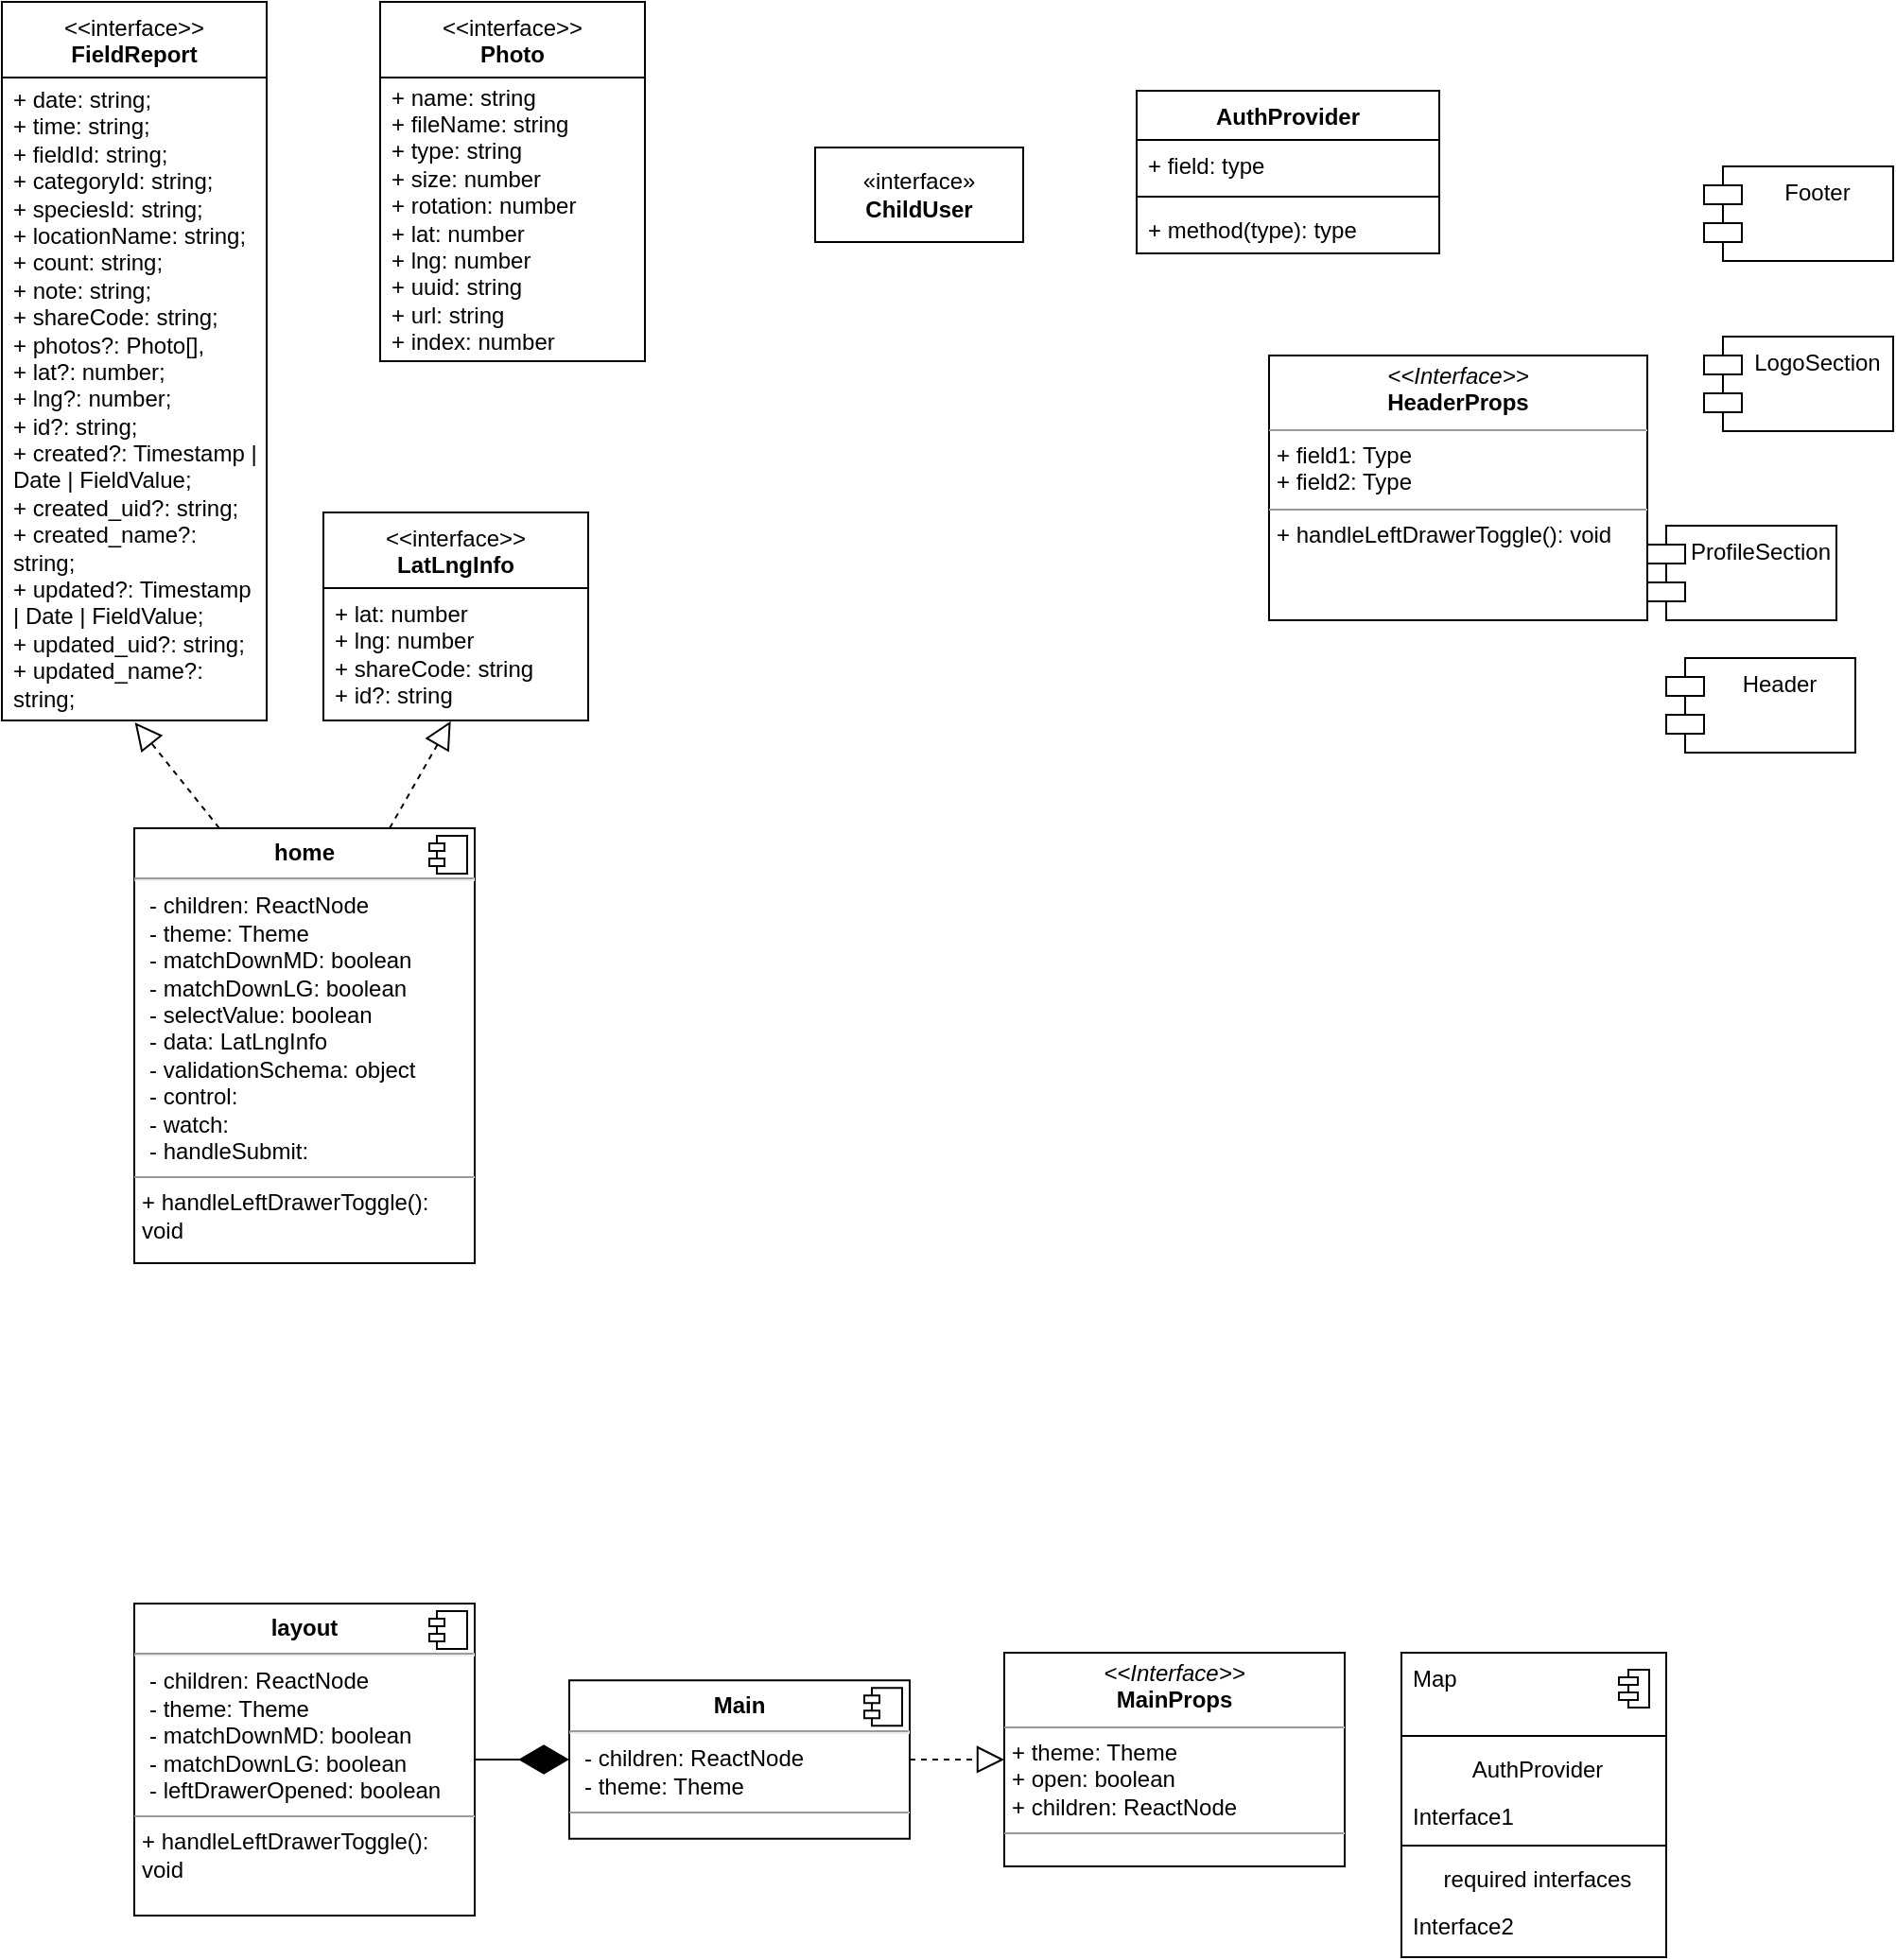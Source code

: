 <mxfile version="21.1.5" type="github">
  <diagram name="コンポーネント・クラス図" id="A0RFGYicWgXDQkOwgbv-">
    <mxGraphModel dx="1525" dy="1309" grid="1" gridSize="10" guides="1" tooltips="1" connect="1" arrows="1" fold="1" page="1" pageScale="1" pageWidth="1169" pageHeight="827" math="0" shadow="0">
      <root>
        <mxCell id="0" />
        <mxCell id="1" parent="0" />
        <mxCell id="_fHnPlDk8DKdOJCBfL9G-8" value="AuthProvider" style="swimlane;fontStyle=1;align=center;verticalAlign=top;childLayout=stackLayout;horizontal=1;startSize=26;horizontalStack=0;resizeParent=1;resizeParentMax=0;resizeLast=0;collapsible=1;marginBottom=0;whiteSpace=wrap;html=1;" vertex="1" parent="1">
          <mxGeometry x="680" y="80" width="160" height="86" as="geometry">
            <mxRectangle x="230" y="300" width="100" height="30" as="alternateBounds" />
          </mxGeometry>
        </mxCell>
        <mxCell id="_fHnPlDk8DKdOJCBfL9G-9" value="+ field: type" style="text;strokeColor=none;fillColor=none;align=left;verticalAlign=top;spacingLeft=4;spacingRight=4;overflow=hidden;rotatable=0;points=[[0,0.5],[1,0.5]];portConstraint=eastwest;whiteSpace=wrap;html=1;" vertex="1" parent="_fHnPlDk8DKdOJCBfL9G-8">
          <mxGeometry y="26" width="160" height="26" as="geometry" />
        </mxCell>
        <mxCell id="_fHnPlDk8DKdOJCBfL9G-10" value="" style="line;strokeWidth=1;fillColor=none;align=left;verticalAlign=middle;spacingTop=-1;spacingLeft=3;spacingRight=3;rotatable=0;labelPosition=right;points=[];portConstraint=eastwest;strokeColor=inherit;" vertex="1" parent="_fHnPlDk8DKdOJCBfL9G-8">
          <mxGeometry y="52" width="160" height="8" as="geometry" />
        </mxCell>
        <mxCell id="_fHnPlDk8DKdOJCBfL9G-11" value="+ method(type): type" style="text;strokeColor=none;fillColor=none;align=left;verticalAlign=top;spacingLeft=4;spacingRight=4;overflow=hidden;rotatable=0;points=[[0,0.5],[1,0.5]];portConstraint=eastwest;whiteSpace=wrap;html=1;" vertex="1" parent="_fHnPlDk8DKdOJCBfL9G-8">
          <mxGeometry y="60" width="160" height="26" as="geometry" />
        </mxCell>
        <mxCell id="_fHnPlDk8DKdOJCBfL9G-13" value="&lt;p style=&quot;margin:0px;margin-top:6px;text-align:center;&quot;&gt;&lt;b&gt;layout&lt;/b&gt;&lt;/p&gt;&lt;hr&gt;&lt;p style=&quot;border-color: var(--border-color); margin: 0px 0px 0px 8px;&quot;&gt;- children: ReactNode&lt;/p&gt;&lt;p style=&quot;border-color: var(--border-color); margin: 0px 0px 0px 8px;&quot;&gt;- theme: Theme&lt;/p&gt;&lt;p style=&quot;border-color: var(--border-color); margin: 0px 0px 0px 8px;&quot;&gt;- matchDownMD: boolean&lt;/p&gt;&lt;p style=&quot;border-color: var(--border-color); margin: 0px 0px 0px 8px;&quot;&gt;- matchDownLG: boolean&lt;/p&gt;&lt;p style=&quot;border-color: var(--border-color); margin: 0px 0px 0px 8px;&quot;&gt;- leftDrawerOpened: boolean&lt;/p&gt;&lt;hr style=&quot;border-color: var(--border-color);&quot; size=&quot;1&quot;&gt;&lt;p style=&quot;border-color: var(--border-color); margin: 0px 0px 0px 4px;&quot;&gt;+&amp;nbsp;handleLeftDrawerToggle(): void&lt;/p&gt;" style="align=left;overflow=fill;html=1;dropTarget=0;whiteSpace=wrap;" vertex="1" parent="1">
          <mxGeometry x="150" y="880" width="180" height="165" as="geometry" />
        </mxCell>
        <mxCell id="_fHnPlDk8DKdOJCBfL9G-14" value="" style="shape=component;jettyWidth=8;jettyHeight=4;" vertex="1" parent="_fHnPlDk8DKdOJCBfL9G-13">
          <mxGeometry x="1" width="20" height="20" relative="1" as="geometry">
            <mxPoint x="-24" y="4" as="offset" />
          </mxGeometry>
        </mxCell>
        <mxCell id="_fHnPlDk8DKdOJCBfL9G-15" value="" style="fontStyle=1;align=center;verticalAlign=top;childLayout=stackLayout;horizontal=1;horizontalStack=0;resizeParent=1;resizeParentMax=0;resizeLast=0;marginBottom=0;" vertex="1" parent="1">
          <mxGeometry x="820" y="906" width="140" height="161" as="geometry" />
        </mxCell>
        <mxCell id="_fHnPlDk8DKdOJCBfL9G-16" value="Map" style="html=1;align=left;spacingLeft=4;verticalAlign=top;strokeColor=none;fillColor=none;whiteSpace=wrap;" vertex="1" parent="_fHnPlDk8DKdOJCBfL9G-15">
          <mxGeometry width="140" height="40" as="geometry" />
        </mxCell>
        <mxCell id="_fHnPlDk8DKdOJCBfL9G-17" value="" style="shape=module;jettyWidth=10;jettyHeight=4;" vertex="1" parent="_fHnPlDk8DKdOJCBfL9G-16">
          <mxGeometry x="1" width="16" height="20" relative="1" as="geometry">
            <mxPoint x="-25" y="9" as="offset" />
          </mxGeometry>
        </mxCell>
        <mxCell id="_fHnPlDk8DKdOJCBfL9G-18" value="" style="line;strokeWidth=1;fillColor=none;align=left;verticalAlign=middle;spacingTop=-1;spacingLeft=3;spacingRight=3;rotatable=0;labelPosition=right;points=[];portConstraint=eastwest;" vertex="1" parent="_fHnPlDk8DKdOJCBfL9G-15">
          <mxGeometry y="40" width="140" height="8" as="geometry" />
        </mxCell>
        <mxCell id="_fHnPlDk8DKdOJCBfL9G-19" value="AuthProvider" style="html=1;align=center;spacingLeft=4;verticalAlign=top;strokeColor=none;fillColor=none;whiteSpace=wrap;" vertex="1" parent="_fHnPlDk8DKdOJCBfL9G-15">
          <mxGeometry y="48" width="140" height="25" as="geometry" />
        </mxCell>
        <mxCell id="_fHnPlDk8DKdOJCBfL9G-20" value="Interface1" style="html=1;align=left;spacingLeft=4;verticalAlign=top;strokeColor=none;fillColor=none;whiteSpace=wrap;" vertex="1" parent="_fHnPlDk8DKdOJCBfL9G-15">
          <mxGeometry y="73" width="140" height="25" as="geometry" />
        </mxCell>
        <mxCell id="_fHnPlDk8DKdOJCBfL9G-21" value="" style="line;strokeWidth=1;fillColor=none;align=left;verticalAlign=middle;spacingTop=-1;spacingLeft=3;spacingRight=3;rotatable=0;labelPosition=right;points=[];portConstraint=eastwest;" vertex="1" parent="_fHnPlDk8DKdOJCBfL9G-15">
          <mxGeometry y="98" width="140" height="8" as="geometry" />
        </mxCell>
        <mxCell id="_fHnPlDk8DKdOJCBfL9G-22" value="required interfaces" style="html=1;align=center;spacingLeft=4;verticalAlign=top;strokeColor=none;fillColor=none;whiteSpace=wrap;" vertex="1" parent="_fHnPlDk8DKdOJCBfL9G-15">
          <mxGeometry y="106" width="140" height="25" as="geometry" />
        </mxCell>
        <mxCell id="_fHnPlDk8DKdOJCBfL9G-23" value="Interface2" style="html=1;align=left;spacingLeft=4;verticalAlign=top;strokeColor=none;fillColor=none;whiteSpace=wrap;" vertex="1" parent="_fHnPlDk8DKdOJCBfL9G-15">
          <mxGeometry y="131" width="140" height="30" as="geometry" />
        </mxCell>
        <mxCell id="_fHnPlDk8DKdOJCBfL9G-32" value="«interface»&lt;br&gt;&lt;b&gt;ChildUser&lt;/b&gt;" style="html=1;whiteSpace=wrap;" vertex="1" parent="1">
          <mxGeometry x="510" y="110" width="110" height="50" as="geometry" />
        </mxCell>
        <mxCell id="_fHnPlDk8DKdOJCBfL9G-35" value="&lt;p style=&quot;margin:0px;margin-top:4px;text-align:center;&quot;&gt;&lt;i&gt;&amp;lt;&amp;lt;Interface&amp;gt;&amp;gt;&lt;/i&gt;&lt;br&gt;&lt;b style=&quot;border-color: var(--border-color);&quot;&gt;HeaderProps&lt;/b&gt;&lt;br&gt;&lt;/p&gt;&lt;hr size=&quot;1&quot;&gt;&lt;p style=&quot;margin:0px;margin-left:4px;&quot;&gt;+ field1: Type&lt;br&gt;+ field2: Type&lt;/p&gt;&lt;hr size=&quot;1&quot;&gt;&lt;p style=&quot;margin:0px;margin-left:4px;&quot;&gt;+ handleLeftDrawerToggle(): void&lt;br&gt;&lt;/p&gt;" style="verticalAlign=top;align=left;overflow=fill;fontSize=12;fontFamily=Helvetica;html=1;whiteSpace=wrap;" vertex="1" parent="1">
          <mxGeometry x="750" y="220" width="200" height="140" as="geometry" />
        </mxCell>
        <mxCell id="_fHnPlDk8DKdOJCBfL9G-36" value="Header" style="shape=module;align=left;spacingLeft=20;align=center;verticalAlign=top;whiteSpace=wrap;html=1;" vertex="1" parent="1">
          <mxGeometry x="960" y="380" width="100" height="50" as="geometry" />
        </mxCell>
        <mxCell id="_fHnPlDk8DKdOJCBfL9G-37" value="Footer" style="shape=module;align=left;spacingLeft=20;align=center;verticalAlign=top;whiteSpace=wrap;html=1;" vertex="1" parent="1">
          <mxGeometry x="980" y="120" width="100" height="50" as="geometry" />
        </mxCell>
        <mxCell id="_fHnPlDk8DKdOJCBfL9G-38" value="ProfileSection" style="shape=module;align=left;spacingLeft=20;align=center;verticalAlign=top;whiteSpace=wrap;html=1;" vertex="1" parent="1">
          <mxGeometry x="950" y="310" width="100" height="50" as="geometry" />
        </mxCell>
        <mxCell id="_fHnPlDk8DKdOJCBfL9G-39" value="LogoSection" style="shape=module;align=left;spacingLeft=20;align=center;verticalAlign=top;whiteSpace=wrap;html=1;" vertex="1" parent="1">
          <mxGeometry x="980" y="210" width="100" height="50" as="geometry" />
        </mxCell>
        <mxCell id="_fHnPlDk8DKdOJCBfL9G-47" value="&lt;p style=&quot;margin:0px;margin-top:4px;text-align:center;&quot;&gt;&lt;i&gt;&amp;lt;&amp;lt;Interface&amp;gt;&amp;gt;&lt;/i&gt;&lt;br&gt;&lt;b style=&quot;border-color: var(--border-color);&quot;&gt;MainProps&lt;/b&gt;&lt;br&gt;&lt;/p&gt;&lt;hr size=&quot;1&quot;&gt;&lt;p style=&quot;margin:0px;margin-left:4px;&quot;&gt;+ theme: Theme&lt;br&gt;+ open: boolean&lt;/p&gt;&lt;p style=&quot;margin:0px;margin-left:4px;&quot;&gt;+ children: ReactNode&lt;/p&gt;&lt;hr size=&quot;1&quot;&gt;&lt;p style=&quot;margin:0px;margin-left:4px;&quot;&gt;&lt;br&gt;&lt;/p&gt;" style="verticalAlign=top;align=left;overflow=fill;fontSize=12;fontFamily=Helvetica;html=1;whiteSpace=wrap;" vertex="1" parent="1">
          <mxGeometry x="610" y="906" width="180" height="112.99" as="geometry" />
        </mxCell>
        <mxCell id="_fHnPlDk8DKdOJCBfL9G-51" value="" style="endArrow=block;dashed=1;endFill=0;endSize=12;html=1;rounded=0;" edge="1" parent="1" source="_fHnPlDk8DKdOJCBfL9G-65" target="_fHnPlDk8DKdOJCBfL9G-47">
          <mxGeometry width="160" relative="1" as="geometry">
            <mxPoint x="550" y="1046.061" as="sourcePoint" />
            <mxPoint x="690" y="882.49" as="targetPoint" />
          </mxGeometry>
        </mxCell>
        <mxCell id="_fHnPlDk8DKdOJCBfL9G-52" value="" style="endArrow=diamondThin;endFill=1;endSize=24;html=1;rounded=0;exitX=1;exitY=0.5;exitDx=0;exitDy=0;entryX=0;entryY=0.5;entryDx=0;entryDy=0;" edge="1" parent="1" source="_fHnPlDk8DKdOJCBfL9G-13" target="_fHnPlDk8DKdOJCBfL9G-65">
          <mxGeometry width="160" relative="1" as="geometry">
            <mxPoint x="340" y="962.49" as="sourcePoint" />
            <mxPoint x="423.077" y="1042.49" as="targetPoint" />
          </mxGeometry>
        </mxCell>
        <mxCell id="_fHnPlDk8DKdOJCBfL9G-65" value="&lt;p style=&quot;margin:0px;margin-top:6px;text-align:center;&quot;&gt;&lt;b&gt;Main&lt;/b&gt;&lt;/p&gt;&lt;hr&gt;&lt;p style=&quot;border-color: var(--border-color); margin: 0px 0px 0px 8px;&quot;&gt;- children: ReactNode&lt;/p&gt;&lt;p style=&quot;border-color: var(--border-color); margin: 0px 0px 0px 8px;&quot;&gt;- theme: Theme&lt;/p&gt;&lt;hr style=&quot;border-color: var(--border-color);&quot; size=&quot;1&quot;&gt;&lt;p style=&quot;border-color: var(--border-color); margin: 0px 0px 0px 4px;&quot;&gt;&lt;br&gt;&lt;/p&gt;" style="align=left;overflow=fill;html=1;dropTarget=0;whiteSpace=wrap;" vertex="1" parent="1">
          <mxGeometry x="380" y="920.62" width="180" height="83.75" as="geometry" />
        </mxCell>
        <mxCell id="_fHnPlDk8DKdOJCBfL9G-66" value="" style="shape=component;jettyWidth=8;jettyHeight=4;" vertex="1" parent="_fHnPlDk8DKdOJCBfL9G-65">
          <mxGeometry x="1" width="20" height="20" relative="1" as="geometry">
            <mxPoint x="-24" y="4" as="offset" />
          </mxGeometry>
        </mxCell>
        <mxCell id="_fHnPlDk8DKdOJCBfL9G-69" value="&lt;p style=&quot;margin:0px;margin-top:6px;text-align:center;&quot;&gt;&lt;b&gt;home&lt;/b&gt;&lt;/p&gt;&lt;hr&gt;&lt;p style=&quot;border-color: var(--border-color); margin: 0px 0px 0px 8px;&quot;&gt;- children: ReactNode&lt;/p&gt;&lt;p style=&quot;border-color: var(--border-color); margin: 0px 0px 0px 8px;&quot;&gt;- theme: Theme&lt;/p&gt;&lt;p style=&quot;border-color: var(--border-color); margin: 0px 0px 0px 8px;&quot;&gt;- matchDownMD: boolean&lt;/p&gt;&lt;p style=&quot;border-color: var(--border-color); margin: 0px 0px 0px 8px;&quot;&gt;- matchDownLG: boolean&lt;/p&gt;&lt;p style=&quot;border-color: var(--border-color); margin: 0px 0px 0px 8px;&quot;&gt;- selectValue: boolean&lt;/p&gt;&lt;p style=&quot;border-color: var(--border-color); margin: 0px 0px 0px 8px;&quot;&gt;- data: LatLngInfo&lt;/p&gt;&lt;p style=&quot;border-color: var(--border-color); margin: 0px 0px 0px 8px;&quot;&gt;- validationSchema: object&lt;/p&gt;&lt;p style=&quot;border-color: var(--border-color); margin: 0px 0px 0px 8px;&quot;&gt;- control:&amp;nbsp;&lt;/p&gt;&lt;p style=&quot;border-color: var(--border-color); margin: 0px 0px 0px 8px;&quot;&gt;- watch:&amp;nbsp;&lt;/p&gt;&lt;p style=&quot;border-color: var(--border-color); margin: 0px 0px 0px 8px;&quot;&gt;- handleSubmit:&amp;nbsp;&lt;/p&gt;&lt;hr style=&quot;border-color: var(--border-color);&quot; size=&quot;1&quot;&gt;&lt;p style=&quot;border-color: var(--border-color); margin: 0px 0px 0px 4px;&quot;&gt;+&amp;nbsp;handleLeftDrawerToggle(): void&lt;/p&gt;" style="align=left;overflow=fill;html=1;dropTarget=0;whiteSpace=wrap;" vertex="1" parent="1">
          <mxGeometry x="150" y="470" width="180" height="230" as="geometry" />
        </mxCell>
        <mxCell id="_fHnPlDk8DKdOJCBfL9G-70" value="" style="shape=component;jettyWidth=8;jettyHeight=4;" vertex="1" parent="_fHnPlDk8DKdOJCBfL9G-69">
          <mxGeometry x="1" width="20" height="20" relative="1" as="geometry">
            <mxPoint x="-24" y="4" as="offset" />
          </mxGeometry>
        </mxCell>
        <mxCell id="_fHnPlDk8DKdOJCBfL9G-71" value="&amp;lt;&amp;lt;interface&amp;gt;&amp;gt;&lt;br&gt;&lt;b&gt;Photo&lt;/b&gt;" style="swimlane;fontStyle=0;align=center;verticalAlign=top;childLayout=stackLayout;horizontal=1;startSize=40;horizontalStack=0;resizeParent=1;resizeParentMax=0;resizeLast=0;collapsible=0;marginBottom=0;html=1;whiteSpace=wrap;" vertex="1" parent="1">
          <mxGeometry x="280" y="33" width="140" height="190" as="geometry" />
        </mxCell>
        <mxCell id="_fHnPlDk8DKdOJCBfL9G-72" value="+ name: string&lt;br&gt;+ fileName: string&lt;br&gt;+ type: string&lt;br&gt;+ size: number&lt;br&gt;+ rotation: number&lt;br&gt;+ lat: number&lt;br&gt;+ lng: number&lt;br&gt;+ uuid: string&lt;br&gt;+ url: string&lt;br&gt;+ index: number" style="text;html=1;strokeColor=none;fillColor=none;align=left;verticalAlign=middle;spacingLeft=4;spacingRight=4;overflow=hidden;rotatable=0;points=[[0,0.5],[1,0.5]];portConstraint=eastwest;whiteSpace=wrap;" vertex="1" parent="_fHnPlDk8DKdOJCBfL9G-71">
          <mxGeometry y="40" width="140" height="150" as="geometry" />
        </mxCell>
        <mxCell id="_fHnPlDk8DKdOJCBfL9G-73" value="&amp;lt;&amp;lt;interface&amp;gt;&amp;gt;&lt;br&gt;&lt;b&gt;FieldReport&lt;/b&gt;" style="swimlane;fontStyle=0;align=center;verticalAlign=top;childLayout=stackLayout;horizontal=1;startSize=40;horizontalStack=0;resizeParent=1;resizeParentMax=0;resizeLast=0;collapsible=0;marginBottom=0;html=1;whiteSpace=wrap;" vertex="1" parent="1">
          <mxGeometry x="80" y="33" width="140" height="380" as="geometry" />
        </mxCell>
        <mxCell id="_fHnPlDk8DKdOJCBfL9G-74" value="&lt;div&gt;+ date: string;&lt;/div&gt;&lt;div&gt;+ time: string;&lt;/div&gt;&lt;div&gt;+ fieldId: string;&lt;/div&gt;&lt;div&gt;+ categoryId: string;&lt;/div&gt;&lt;div&gt;+ speciesId: string;&lt;/div&gt;&lt;div&gt;+ locationName: string;&lt;/div&gt;&lt;div&gt;+ count: string;&lt;/div&gt;&lt;div&gt;+ note: string;&lt;/div&gt;&lt;div&gt;+ shareCode: string;&lt;/div&gt;&lt;div&gt;+ photos?: Photo[],&lt;/div&gt;&lt;div&gt;+ lat?: number;&lt;/div&gt;&lt;div&gt;+ lng?: number;&lt;/div&gt;&lt;div&gt;+ id?: string;&lt;/div&gt;&lt;div&gt;+ created?: Timestamp | Date | FieldValue;&lt;/div&gt;&lt;div&gt;+ created_uid?: string;&lt;/div&gt;&lt;div&gt;+ created_name?: string;&lt;/div&gt;&lt;div&gt;+ updated?: Timestamp | Date | FieldValue;&lt;/div&gt;&lt;div&gt;+ updated_uid?: string;&lt;/div&gt;&lt;div&gt;+ updated_name?: string;&lt;/div&gt;" style="text;html=1;strokeColor=none;fillColor=none;align=left;verticalAlign=middle;spacingLeft=4;spacingRight=4;overflow=hidden;rotatable=0;points=[[0,0.5],[1,0.5]];portConstraint=eastwest;whiteSpace=wrap;" vertex="1" parent="_fHnPlDk8DKdOJCBfL9G-73">
          <mxGeometry y="40" width="140" height="340" as="geometry" />
        </mxCell>
        <mxCell id="_fHnPlDk8DKdOJCBfL9G-84" value="" style="endArrow=block;dashed=1;endFill=0;endSize=12;html=1;rounded=0;exitX=0.25;exitY=0;exitDx=0;exitDy=0;entryX=0.502;entryY=1.003;entryDx=0;entryDy=0;entryPerimeter=0;" edge="1" parent="1" source="_fHnPlDk8DKdOJCBfL9G-69" target="_fHnPlDk8DKdOJCBfL9G-74">
          <mxGeometry width="160" relative="1" as="geometry">
            <mxPoint x="750" y="475" as="sourcePoint" />
            <mxPoint x="180" y="410" as="targetPoint" />
          </mxGeometry>
        </mxCell>
        <mxCell id="_fHnPlDk8DKdOJCBfL9G-86" value="&amp;lt;&amp;lt;interface&amp;gt;&amp;gt;&lt;br&gt;&lt;b&gt;LatLngInfo&lt;/b&gt;" style="swimlane;fontStyle=0;align=center;verticalAlign=top;childLayout=stackLayout;horizontal=1;startSize=40;horizontalStack=0;resizeParent=1;resizeParentMax=0;resizeLast=0;collapsible=0;marginBottom=0;html=1;whiteSpace=wrap;" vertex="1" parent="1">
          <mxGeometry x="250" y="303" width="140" height="110" as="geometry" />
        </mxCell>
        <mxCell id="_fHnPlDk8DKdOJCBfL9G-87" value="&lt;div&gt;+ lat: number&lt;/div&gt;&lt;div&gt;+ lng: number&lt;/div&gt;&lt;div&gt;+ shareCode: string&lt;/div&gt;&lt;div&gt;+ id?: string&lt;/div&gt;" style="text;html=1;strokeColor=none;fillColor=none;align=left;verticalAlign=middle;spacingLeft=4;spacingRight=4;overflow=hidden;rotatable=0;points=[[0,0.5],[1,0.5]];portConstraint=eastwest;whiteSpace=wrap;" vertex="1" parent="_fHnPlDk8DKdOJCBfL9G-86">
          <mxGeometry y="40" width="140" height="70" as="geometry" />
        </mxCell>
        <mxCell id="_fHnPlDk8DKdOJCBfL9G-88" value="" style="endArrow=block;dashed=1;endFill=0;endSize=12;html=1;rounded=0;exitX=0.75;exitY=0;exitDx=0;exitDy=0;entryX=0.481;entryY=1.006;entryDx=0;entryDy=0;entryPerimeter=0;" edge="1" parent="1" source="_fHnPlDk8DKdOJCBfL9G-69" target="_fHnPlDk8DKdOJCBfL9G-87">
          <mxGeometry width="160" relative="1" as="geometry">
            <mxPoint x="180" y="480" as="sourcePoint" />
            <mxPoint x="180" y="423" as="targetPoint" />
          </mxGeometry>
        </mxCell>
      </root>
    </mxGraphModel>
  </diagram>
</mxfile>
